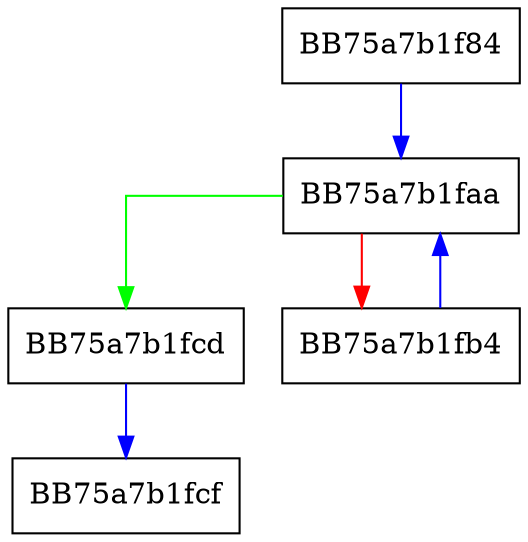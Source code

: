 digraph __ArrayUnwind {
  node [shape="box"];
  graph [splines=ortho];
  BB75a7b1f84 -> BB75a7b1faa [color="blue"];
  BB75a7b1faa -> BB75a7b1fcd [color="green"];
  BB75a7b1faa -> BB75a7b1fb4 [color="red"];
  BB75a7b1fb4 -> BB75a7b1faa [color="blue"];
  BB75a7b1fcd -> BB75a7b1fcf [color="blue"];
}